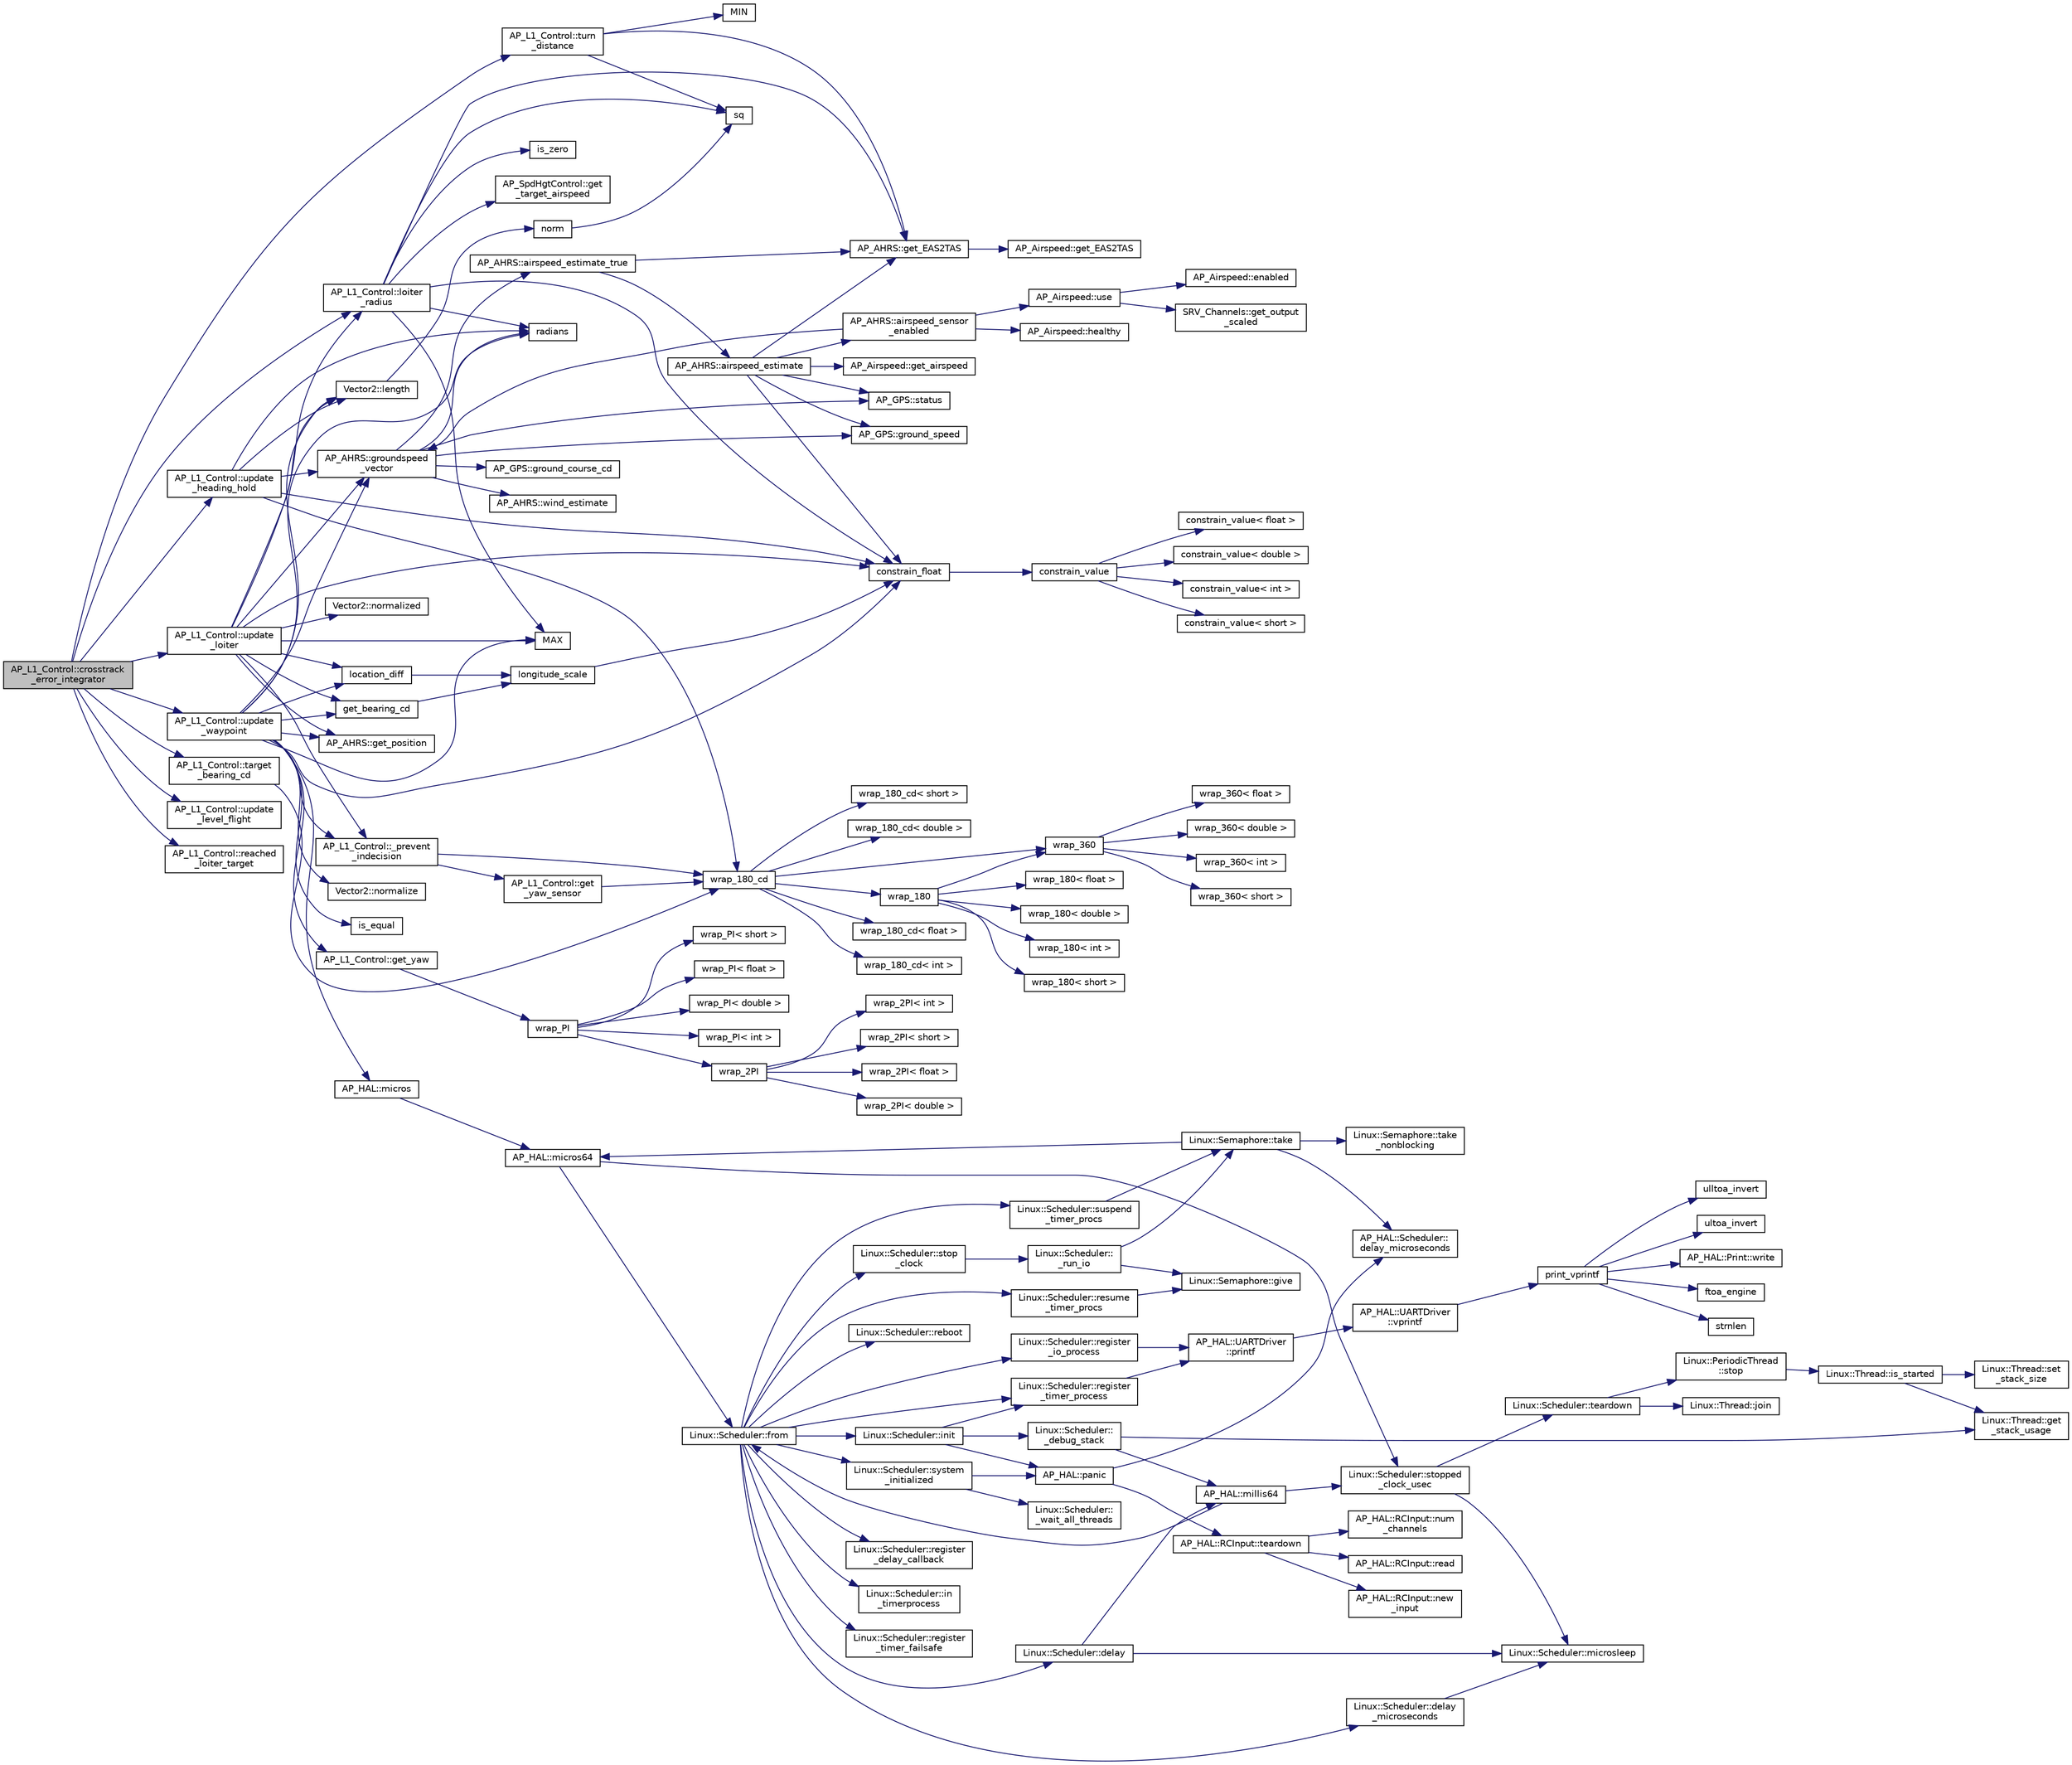 digraph "AP_L1_Control::crosstrack_error_integrator"
{
 // INTERACTIVE_SVG=YES
  edge [fontname="Helvetica",fontsize="10",labelfontname="Helvetica",labelfontsize="10"];
  node [fontname="Helvetica",fontsize="10",shape=record];
  rankdir="LR";
  Node1 [label="AP_L1_Control::crosstrack\l_error_integrator",height=0.2,width=0.4,color="black", fillcolor="grey75", style="filled", fontcolor="black"];
  Node1 -> Node2 [color="midnightblue",fontsize="10",style="solid",fontname="Helvetica"];
  Node2 [label="AP_L1_Control::target\l_bearing_cd",height=0.2,width=0.4,color="black", fillcolor="white", style="filled",URL="$classAP__L1__Control.html#aa2f2bd3cb4a12c876bd9ec115df61441"];
  Node2 -> Node3 [color="midnightblue",fontsize="10",style="solid",fontname="Helvetica"];
  Node3 [label="wrap_180_cd",height=0.2,width=0.4,color="black", fillcolor="white", style="filled",URL="$AP__Math_8cpp.html#a4e136782e86e2adaaf7f0f759067dfe1"];
  Node3 -> Node4 [color="midnightblue",fontsize="10",style="solid",fontname="Helvetica"];
  Node4 [label="wrap_180",height=0.2,width=0.4,color="black", fillcolor="white", style="filled",URL="$AP__Math_8cpp.html#a603d717bc95dd546b9e2c4da57b88a39"];
  Node4 -> Node5 [color="midnightblue",fontsize="10",style="solid",fontname="Helvetica"];
  Node5 [label="wrap_360",height=0.2,width=0.4,color="black", fillcolor="white", style="filled",URL="$AP__Math_8cpp.html#aac44349f9b159f31fc43fe924d52f7fc"];
  Node5 -> Node6 [color="midnightblue",fontsize="10",style="solid",fontname="Helvetica"];
  Node6 [label="wrap_360\< int \>",height=0.2,width=0.4,color="black", fillcolor="white", style="filled",URL="$AP__Math_8cpp.html#ad909fc5c89c69617f13018963a685bd5"];
  Node5 -> Node7 [color="midnightblue",fontsize="10",style="solid",fontname="Helvetica"];
  Node7 [label="wrap_360\< short \>",height=0.2,width=0.4,color="black", fillcolor="white", style="filled",URL="$AP__Math_8cpp.html#a3c6b3854a342ae989b7c2296b4c6c6ec"];
  Node5 -> Node8 [color="midnightblue",fontsize="10",style="solid",fontname="Helvetica"];
  Node8 [label="wrap_360\< float \>",height=0.2,width=0.4,color="black", fillcolor="white", style="filled",URL="$AP__Math_8cpp.html#ad75d42039e8eda0c32431b8882b46fc4"];
  Node5 -> Node9 [color="midnightblue",fontsize="10",style="solid",fontname="Helvetica"];
  Node9 [label="wrap_360\< double \>",height=0.2,width=0.4,color="black", fillcolor="white", style="filled",URL="$AP__Math_8cpp.html#aaf5c8a69731644be38edeaedbd1b1c8d"];
  Node4 -> Node10 [color="midnightblue",fontsize="10",style="solid",fontname="Helvetica"];
  Node10 [label="wrap_180\< int \>",height=0.2,width=0.4,color="black", fillcolor="white", style="filled",URL="$AP__Math_8cpp.html#a02a2cf5a700e31fcf6b444311939d6f8"];
  Node4 -> Node11 [color="midnightblue",fontsize="10",style="solid",fontname="Helvetica"];
  Node11 [label="wrap_180\< short \>",height=0.2,width=0.4,color="black", fillcolor="white", style="filled",URL="$AP__Math_8cpp.html#a3a086dd71d651cf1d4a28ec87decb8b0"];
  Node4 -> Node12 [color="midnightblue",fontsize="10",style="solid",fontname="Helvetica"];
  Node12 [label="wrap_180\< float \>",height=0.2,width=0.4,color="black", fillcolor="white", style="filled",URL="$AP__Math_8cpp.html#abfa396c065d0b24a9fd841beb6404a7b"];
  Node4 -> Node13 [color="midnightblue",fontsize="10",style="solid",fontname="Helvetica"];
  Node13 [label="wrap_180\< double \>",height=0.2,width=0.4,color="black", fillcolor="white", style="filled",URL="$AP__Math_8cpp.html#addf2d396e8779d86f1296f2fecf105e4"];
  Node3 -> Node14 [color="midnightblue",fontsize="10",style="solid",fontname="Helvetica"];
  Node14 [label="wrap_180_cd\< float \>",height=0.2,width=0.4,color="black", fillcolor="white", style="filled",URL="$AP__Math_8cpp.html#a367ccd21afe9102ba4b07edf5bdb5c0a"];
  Node3 -> Node15 [color="midnightblue",fontsize="10",style="solid",fontname="Helvetica"];
  Node15 [label="wrap_180_cd\< int \>",height=0.2,width=0.4,color="black", fillcolor="white", style="filled",URL="$AP__Math_8cpp.html#aee482bfa15bfcda25d325d9eaa3e0005"];
  Node3 -> Node16 [color="midnightblue",fontsize="10",style="solid",fontname="Helvetica"];
  Node16 [label="wrap_180_cd\< short \>",height=0.2,width=0.4,color="black", fillcolor="white", style="filled",URL="$AP__Math_8cpp.html#a2bcbe621ba8d5858dd35a9b31d0be6f5"];
  Node3 -> Node17 [color="midnightblue",fontsize="10",style="solid",fontname="Helvetica"];
  Node17 [label="wrap_180_cd\< double \>",height=0.2,width=0.4,color="black", fillcolor="white", style="filled",URL="$AP__Math_8cpp.html#a30a0b71c603ccc75a2c7fb51cad4847b"];
  Node3 -> Node5 [color="midnightblue",fontsize="10",style="solid",fontname="Helvetica"];
  Node1 -> Node18 [color="midnightblue",fontsize="10",style="solid",fontname="Helvetica"];
  Node18 [label="AP_L1_Control::turn\l_distance",height=0.2,width=0.4,color="black", fillcolor="white", style="filled",URL="$classAP__L1__Control.html#aa74ea877915650cd7630e09c3c0062c7"];
  Node18 -> Node19 [color="midnightblue",fontsize="10",style="solid",fontname="Helvetica"];
  Node19 [label="sq",height=0.2,width=0.4,color="black", fillcolor="white", style="filled",URL="$AP__Math_8h.html#a0375e3d67fd3911cacee5c3e1408c0f2"];
  Node18 -> Node20 [color="midnightblue",fontsize="10",style="solid",fontname="Helvetica"];
  Node20 [label="AP_AHRS::get_EAS2TAS",height=0.2,width=0.4,color="black", fillcolor="white", style="filled",URL="$classAP__AHRS.html#a2648b5fc68b22e83205161cf1274939c"];
  Node20 -> Node21 [color="midnightblue",fontsize="10",style="solid",fontname="Helvetica"];
  Node21 [label="AP_Airspeed::get_EAS2TAS",height=0.2,width=0.4,color="black", fillcolor="white", style="filled",URL="$classAP__Airspeed.html#a9bb14f83815ed35b067dd2f4a7c1851f"];
  Node18 -> Node22 [color="midnightblue",fontsize="10",style="solid",fontname="Helvetica"];
  Node22 [label="MIN",height=0.2,width=0.4,color="black", fillcolor="white", style="filled",URL="$AP__Math_8h.html#a6b187a3fa1e9f663e89175e7e8e213d6"];
  Node1 -> Node23 [color="midnightblue",fontsize="10",style="solid",fontname="Helvetica"];
  Node23 [label="AP_L1_Control::loiter\l_radius",height=0.2,width=0.4,color="black", fillcolor="white", style="filled",URL="$classAP__L1__Control.html#adc408a82f7600ec1072b45439d052e3d"];
  Node23 -> Node24 [color="midnightblue",fontsize="10",style="solid",fontname="Helvetica"];
  Node24 [label="constrain_float",height=0.2,width=0.4,color="black", fillcolor="white", style="filled",URL="$AP__Math_8h.html#ad525609d9dba6ffa556a0fbf08a3f9b4"];
  Node24 -> Node25 [color="midnightblue",fontsize="10",style="solid",fontname="Helvetica"];
  Node25 [label="constrain_value",height=0.2,width=0.4,color="black", fillcolor="white", style="filled",URL="$AP__Math_8h.html#a20e8f8671c282c69c1954652b6d61585"];
  Node25 -> Node26 [color="midnightblue",fontsize="10",style="solid",fontname="Helvetica"];
  Node26 [label="constrain_value\< int \>",height=0.2,width=0.4,color="black", fillcolor="white", style="filled",URL="$AP__Math_8cpp.html#a37e8e901754cb9c8e53a8e3030c82c50"];
  Node25 -> Node27 [color="midnightblue",fontsize="10",style="solid",fontname="Helvetica"];
  Node27 [label="constrain_value\< short \>",height=0.2,width=0.4,color="black", fillcolor="white", style="filled",URL="$AP__Math_8cpp.html#afdbe107ec1987d318a6347816fbf2b89"];
  Node25 -> Node28 [color="midnightblue",fontsize="10",style="solid",fontname="Helvetica"];
  Node28 [label="constrain_value\< float \>",height=0.2,width=0.4,color="black", fillcolor="white", style="filled",URL="$AP__Math_8cpp.html#ae6c621670c214da687de21d4e3a92587"];
  Node25 -> Node29 [color="midnightblue",fontsize="10",style="solid",fontname="Helvetica"];
  Node29 [label="constrain_value\< double \>",height=0.2,width=0.4,color="black", fillcolor="white", style="filled",URL="$AP__Math_8cpp.html#afe3990b00e9abc43fa97dfaf8e32f5c4"];
  Node23 -> Node30 [color="midnightblue",fontsize="10",style="solid",fontname="Helvetica"];
  Node30 [label="radians",height=0.2,width=0.4,color="black", fillcolor="white", style="filled",URL="$AP__Math_8h.html#a75b14352ec1c95a8276af9a0813cfdc3"];
  Node23 -> Node31 [color="midnightblue",fontsize="10",style="solid",fontname="Helvetica"];
  Node31 [label="AP_SpdHgtControl::get\l_target_airspeed",height=0.2,width=0.4,color="black", fillcolor="white", style="filled",URL="$classAP__SpdHgtControl.html#aef400289c2cdf6c24d39f3c93b82df37"];
  Node23 -> Node19 [color="midnightblue",fontsize="10",style="solid",fontname="Helvetica"];
  Node23 -> Node20 [color="midnightblue",fontsize="10",style="solid",fontname="Helvetica"];
  Node23 -> Node32 [color="midnightblue",fontsize="10",style="solid",fontname="Helvetica"];
  Node32 [label="is_zero",height=0.2,width=0.4,color="black", fillcolor="white", style="filled",URL="$AP__Math_8h.html#a2a12cce483e9b870da70d30406d82c60"];
  Node23 -> Node33 [color="midnightblue",fontsize="10",style="solid",fontname="Helvetica"];
  Node33 [label="MAX",height=0.2,width=0.4,color="black", fillcolor="white", style="filled",URL="$AP__Math_8h.html#a5c0b5c82749ac54970b2699d3c10ee9b"];
  Node1 -> Node34 [color="midnightblue",fontsize="10",style="solid",fontname="Helvetica"];
  Node34 [label="AP_L1_Control::update\l_waypoint",height=0.2,width=0.4,color="black", fillcolor="white", style="filled",URL="$classAP__L1__Control.html#a9052f01ea019fb51432d3104cce0b6e8"];
  Node34 -> Node35 [color="midnightblue",fontsize="10",style="solid",fontname="Helvetica"];
  Node35 [label="AP_HAL::micros",height=0.2,width=0.4,color="black", fillcolor="white", style="filled",URL="$namespaceAP__HAL.html#a8293355e35887733b1fd151aef08a787"];
  Node35 -> Node36 [color="midnightblue",fontsize="10",style="solid",fontname="Helvetica"];
  Node36 [label="AP_HAL::micros64",height=0.2,width=0.4,color="black", fillcolor="white", style="filled",URL="$namespaceAP__HAL.html#a7aa0ce7625c9680e30ff4a99940907a5"];
  Node36 -> Node37 [color="midnightblue",fontsize="10",style="solid",fontname="Helvetica"];
  Node37 [label="Linux::Scheduler::from",height=0.2,width=0.4,color="black", fillcolor="white", style="filled",URL="$classLinux_1_1Scheduler.html#a53ecaae0fdc72f85bd57c4b0cff93653"];
  Node37 -> Node38 [color="midnightblue",fontsize="10",style="solid",fontname="Helvetica"];
  Node38 [label="Linux::Scheduler::init",height=0.2,width=0.4,color="black", fillcolor="white", style="filled",URL="$classLinux_1_1Scheduler.html#a3d77c332e051c28c83fb07757e7100bd"];
  Node38 -> Node39 [color="midnightblue",fontsize="10",style="solid",fontname="Helvetica"];
  Node39 [label="AP_HAL::panic",height=0.2,width=0.4,color="black", fillcolor="white", style="filled",URL="$namespaceAP__HAL.html#a71832f03d849a0c088f04fc98d3c8143"];
  Node39 -> Node40 [color="midnightblue",fontsize="10",style="solid",fontname="Helvetica"];
  Node40 [label="AP_HAL::RCInput::teardown",height=0.2,width=0.4,color="black", fillcolor="white", style="filled",URL="$classAP__HAL_1_1RCInput.html#a2bea13d38f2b9ae8bf5193a3a69f0a31"];
  Node40 -> Node41 [color="midnightblue",fontsize="10",style="solid",fontname="Helvetica"];
  Node41 [label="AP_HAL::RCInput::new\l_input",height=0.2,width=0.4,color="black", fillcolor="white", style="filled",URL="$classAP__HAL_1_1RCInput.html#aee1fade33080edef83dd7db0fad0f7da"];
  Node40 -> Node42 [color="midnightblue",fontsize="10",style="solid",fontname="Helvetica"];
  Node42 [label="AP_HAL::RCInput::num\l_channels",height=0.2,width=0.4,color="black", fillcolor="white", style="filled",URL="$classAP__HAL_1_1RCInput.html#ae55f959c6115c1f41783af3a2b6c4fcd"];
  Node40 -> Node43 [color="midnightblue",fontsize="10",style="solid",fontname="Helvetica"];
  Node43 [label="AP_HAL::RCInput::read",height=0.2,width=0.4,color="black", fillcolor="white", style="filled",URL="$classAP__HAL_1_1RCInput.html#a078fd7e6d2e6a899009ec674a8e03498"];
  Node39 -> Node44 [color="midnightblue",fontsize="10",style="solid",fontname="Helvetica"];
  Node44 [label="AP_HAL::Scheduler::\ldelay_microseconds",height=0.2,width=0.4,color="black", fillcolor="white", style="filled",URL="$classAP__HAL_1_1Scheduler.html#a78c4f1b1f192ac1c99544b6cc8f099b0"];
  Node38 -> Node45 [color="midnightblue",fontsize="10",style="solid",fontname="Helvetica"];
  Node45 [label="Linux::Scheduler::register\l_timer_process",height=0.2,width=0.4,color="black", fillcolor="white", style="filled",URL="$classLinux_1_1Scheduler.html#a02a34a123dfebaf360f7010745e1e646"];
  Node45 -> Node46 [color="midnightblue",fontsize="10",style="solid",fontname="Helvetica"];
  Node46 [label="AP_HAL::UARTDriver\l::printf",height=0.2,width=0.4,color="black", fillcolor="white", style="filled",URL="$classAP__HAL_1_1UARTDriver.html#a6ceedc792594e59fc7d80b39a435f027"];
  Node46 -> Node47 [color="midnightblue",fontsize="10",style="solid",fontname="Helvetica"];
  Node47 [label="AP_HAL::UARTDriver\l::vprintf",height=0.2,width=0.4,color="black", fillcolor="white", style="filled",URL="$classAP__HAL_1_1UARTDriver.html#aa8abfb6d6641299472c29ac1edde559f"];
  Node47 -> Node48 [color="midnightblue",fontsize="10",style="solid",fontname="Helvetica"];
  Node48 [label="print_vprintf",height=0.2,width=0.4,color="black", fillcolor="white", style="filled",URL="$print__vprintf_8cpp.html#a1534eaeab54696df96975b56d9f49212"];
  Node48 -> Node49 [color="midnightblue",fontsize="10",style="solid",fontname="Helvetica"];
  Node49 [label="AP_HAL::Print::write",height=0.2,width=0.4,color="black", fillcolor="white", style="filled",URL="$classAP__HAL_1_1Print.html#acc65391952a43334f8f5c9bef341f501"];
  Node48 -> Node50 [color="midnightblue",fontsize="10",style="solid",fontname="Helvetica"];
  Node50 [label="ftoa_engine",height=0.2,width=0.4,color="black", fillcolor="white", style="filled",URL="$ftoa__engine_8cpp.html#a1c28234da8f20b43c85890d4bb452947"];
  Node48 -> Node51 [color="midnightblue",fontsize="10",style="solid",fontname="Helvetica"];
  Node51 [label="strnlen",height=0.2,width=0.4,color="black", fillcolor="white", style="filled",URL="$replace_8cpp.html#a880bcc7b85a09e6254691bebd5344b51"];
  Node48 -> Node52 [color="midnightblue",fontsize="10",style="solid",fontname="Helvetica"];
  Node52 [label="ulltoa_invert",height=0.2,width=0.4,color="black", fillcolor="white", style="filled",URL="$utoa__invert_8cpp.html#a34926f552460b47c414ec4d83b32815c"];
  Node48 -> Node53 [color="midnightblue",fontsize="10",style="solid",fontname="Helvetica"];
  Node53 [label="ultoa_invert",height=0.2,width=0.4,color="black", fillcolor="white", style="filled",URL="$utoa__invert_8cpp.html#a5d99bba8e697c1e11da489d88fca8559"];
  Node38 -> Node54 [color="midnightblue",fontsize="10",style="solid",fontname="Helvetica"];
  Node54 [label="Linux::Scheduler::\l_debug_stack",height=0.2,width=0.4,color="black", fillcolor="white", style="filled",URL="$classLinux_1_1Scheduler.html#a163eb7b285c95b1b1d036fc61d723910"];
  Node54 -> Node55 [color="midnightblue",fontsize="10",style="solid",fontname="Helvetica"];
  Node55 [label="AP_HAL::millis64",height=0.2,width=0.4,color="black", fillcolor="white", style="filled",URL="$namespaceAP__HAL.html#a59336c5fceaf28a76d1df1581a87a25d"];
  Node55 -> Node37 [color="midnightblue",fontsize="10",style="solid",fontname="Helvetica"];
  Node55 -> Node56 [color="midnightblue",fontsize="10",style="solid",fontname="Helvetica"];
  Node56 [label="Linux::Scheduler::stopped\l_clock_usec",height=0.2,width=0.4,color="black", fillcolor="white", style="filled",URL="$classLinux_1_1Scheduler.html#a682b4c34f330f66db5ab4aa5d96e13f9"];
  Node56 -> Node57 [color="midnightblue",fontsize="10",style="solid",fontname="Helvetica"];
  Node57 [label="Linux::Scheduler::microsleep",height=0.2,width=0.4,color="black", fillcolor="white", style="filled",URL="$classLinux_1_1Scheduler.html#a647872aff158b510c56862f51f951538"];
  Node56 -> Node58 [color="midnightblue",fontsize="10",style="solid",fontname="Helvetica"];
  Node58 [label="Linux::Scheduler::teardown",height=0.2,width=0.4,color="black", fillcolor="white", style="filled",URL="$classLinux_1_1Scheduler.html#ab373a83d818679432520ea881044b2a7"];
  Node58 -> Node59 [color="midnightblue",fontsize="10",style="solid",fontname="Helvetica"];
  Node59 [label="Linux::PeriodicThread\l::stop",height=0.2,width=0.4,color="black", fillcolor="white", style="filled",URL="$classLinux_1_1PeriodicThread.html#a136aaf6e713f63b246fc4a2905e6e9a1"];
  Node59 -> Node60 [color="midnightblue",fontsize="10",style="solid",fontname="Helvetica"];
  Node60 [label="Linux::Thread::is_started",height=0.2,width=0.4,color="black", fillcolor="white", style="filled",URL="$classLinux_1_1Thread.html#a240d7b48a9a8eb43638f67295a1819e5"];
  Node60 -> Node61 [color="midnightblue",fontsize="10",style="solid",fontname="Helvetica"];
  Node61 [label="Linux::Thread::get\l_stack_usage",height=0.2,width=0.4,color="black", fillcolor="white", style="filled",URL="$classLinux_1_1Thread.html#a6884970a0811ae21953c57fb98aa6e96"];
  Node60 -> Node62 [color="midnightblue",fontsize="10",style="solid",fontname="Helvetica"];
  Node62 [label="Linux::Thread::set\l_stack_size",height=0.2,width=0.4,color="black", fillcolor="white", style="filled",URL="$classLinux_1_1Thread.html#a8d3282b714faaf68eae534e9276419f0"];
  Node58 -> Node63 [color="midnightblue",fontsize="10",style="solid",fontname="Helvetica"];
  Node63 [label="Linux::Thread::join",height=0.2,width=0.4,color="black", fillcolor="white", style="filled",URL="$classLinux_1_1Thread.html#a32b7d184279634922e2f3b23b584fbcd"];
  Node54 -> Node61 [color="midnightblue",fontsize="10",style="solid",fontname="Helvetica"];
  Node37 -> Node64 [color="midnightblue",fontsize="10",style="solid",fontname="Helvetica"];
  Node64 [label="Linux::Scheduler::delay",height=0.2,width=0.4,color="black", fillcolor="white", style="filled",URL="$classLinux_1_1Scheduler.html#a14f3239ecbb9889823b20dc9de655c2f"];
  Node64 -> Node55 [color="midnightblue",fontsize="10",style="solid",fontname="Helvetica"];
  Node64 -> Node57 [color="midnightblue",fontsize="10",style="solid",fontname="Helvetica"];
  Node37 -> Node65 [color="midnightblue",fontsize="10",style="solid",fontname="Helvetica"];
  Node65 [label="Linux::Scheduler::delay\l_microseconds",height=0.2,width=0.4,color="black", fillcolor="white", style="filled",URL="$classLinux_1_1Scheduler.html#a4cffd5bcba0175bf49c7aa75ff3bf09a"];
  Node65 -> Node57 [color="midnightblue",fontsize="10",style="solid",fontname="Helvetica"];
  Node37 -> Node66 [color="midnightblue",fontsize="10",style="solid",fontname="Helvetica"];
  Node66 [label="Linux::Scheduler::register\l_delay_callback",height=0.2,width=0.4,color="black", fillcolor="white", style="filled",URL="$classLinux_1_1Scheduler.html#a5cb50b637d5fd3e5f9220bc23db0fb3f"];
  Node37 -> Node45 [color="midnightblue",fontsize="10",style="solid",fontname="Helvetica"];
  Node37 -> Node67 [color="midnightblue",fontsize="10",style="solid",fontname="Helvetica"];
  Node67 [label="Linux::Scheduler::register\l_io_process",height=0.2,width=0.4,color="black", fillcolor="white", style="filled",URL="$classLinux_1_1Scheduler.html#aa2be97cb8686d72cc322fb38f69a940c"];
  Node67 -> Node46 [color="midnightblue",fontsize="10",style="solid",fontname="Helvetica"];
  Node37 -> Node68 [color="midnightblue",fontsize="10",style="solid",fontname="Helvetica"];
  Node68 [label="Linux::Scheduler::suspend\l_timer_procs",height=0.2,width=0.4,color="black", fillcolor="white", style="filled",URL="$classLinux_1_1Scheduler.html#abba967d02c28cb0b16a7cebbff9bc6d6"];
  Node68 -> Node69 [color="midnightblue",fontsize="10",style="solid",fontname="Helvetica"];
  Node69 [label="Linux::Semaphore::take",height=0.2,width=0.4,color="black", fillcolor="white", style="filled",URL="$classLinux_1_1Semaphore.html#afc4c8706abb7e68aa4001ea372dc614e"];
  Node69 -> Node70 [color="midnightblue",fontsize="10",style="solid",fontname="Helvetica"];
  Node70 [label="Linux::Semaphore::take\l_nonblocking",height=0.2,width=0.4,color="black", fillcolor="white", style="filled",URL="$classLinux_1_1Semaphore.html#a561b4f40f3a76335f1a686c2aed526f9"];
  Node69 -> Node36 [color="midnightblue",fontsize="10",style="solid",fontname="Helvetica"];
  Node69 -> Node44 [color="midnightblue",fontsize="10",style="solid",fontname="Helvetica"];
  Node37 -> Node71 [color="midnightblue",fontsize="10",style="solid",fontname="Helvetica"];
  Node71 [label="Linux::Scheduler::resume\l_timer_procs",height=0.2,width=0.4,color="black", fillcolor="white", style="filled",URL="$classLinux_1_1Scheduler.html#aee4e701b92cb4721c4de1bfcdcded70c"];
  Node71 -> Node72 [color="midnightblue",fontsize="10",style="solid",fontname="Helvetica"];
  Node72 [label="Linux::Semaphore::give",height=0.2,width=0.4,color="black", fillcolor="white", style="filled",URL="$classLinux_1_1Semaphore.html#a216f91636f64b57b59d43ef64af91624"];
  Node37 -> Node73 [color="midnightblue",fontsize="10",style="solid",fontname="Helvetica"];
  Node73 [label="Linux::Scheduler::in\l_timerprocess",height=0.2,width=0.4,color="black", fillcolor="white", style="filled",URL="$classLinux_1_1Scheduler.html#af23753e7c6bfa97553db215a64235455"];
  Node37 -> Node74 [color="midnightblue",fontsize="10",style="solid",fontname="Helvetica"];
  Node74 [label="Linux::Scheduler::register\l_timer_failsafe",height=0.2,width=0.4,color="black", fillcolor="white", style="filled",URL="$classLinux_1_1Scheduler.html#ac193459e3575c7a0588fdc72250c2044"];
  Node37 -> Node75 [color="midnightblue",fontsize="10",style="solid",fontname="Helvetica"];
  Node75 [label="Linux::Scheduler::system\l_initialized",height=0.2,width=0.4,color="black", fillcolor="white", style="filled",URL="$classLinux_1_1Scheduler.html#ad6070a7ee637adf5101b1e6b6efbf8f6"];
  Node75 -> Node39 [color="midnightblue",fontsize="10",style="solid",fontname="Helvetica"];
  Node75 -> Node76 [color="midnightblue",fontsize="10",style="solid",fontname="Helvetica"];
  Node76 [label="Linux::Scheduler::\l_wait_all_threads",height=0.2,width=0.4,color="black", fillcolor="white", style="filled",URL="$classLinux_1_1Scheduler.html#ac52c8da3f1f4fd79c50bd64379daf399"];
  Node37 -> Node77 [color="midnightblue",fontsize="10",style="solid",fontname="Helvetica"];
  Node77 [label="Linux::Scheduler::reboot",height=0.2,width=0.4,color="black", fillcolor="white", style="filled",URL="$classLinux_1_1Scheduler.html#ae72cfa66c849ffd882ef518c35c71e69"];
  Node37 -> Node78 [color="midnightblue",fontsize="10",style="solid",fontname="Helvetica"];
  Node78 [label="Linux::Scheduler::stop\l_clock",height=0.2,width=0.4,color="black", fillcolor="white", style="filled",URL="$classLinux_1_1Scheduler.html#a392aebafcdfe9a812e4db4b7a9dcce9c"];
  Node78 -> Node79 [color="midnightblue",fontsize="10",style="solid",fontname="Helvetica"];
  Node79 [label="Linux::Scheduler::\l_run_io",height=0.2,width=0.4,color="black", fillcolor="white", style="filled",URL="$classLinux_1_1Scheduler.html#a70b024d7d0886bf47b46cc3ee310d638"];
  Node79 -> Node69 [color="midnightblue",fontsize="10",style="solid",fontname="Helvetica"];
  Node79 -> Node72 [color="midnightblue",fontsize="10",style="solid",fontname="Helvetica"];
  Node36 -> Node56 [color="midnightblue",fontsize="10",style="solid",fontname="Helvetica"];
  Node34 -> Node80 [color="midnightblue",fontsize="10",style="solid",fontname="Helvetica"];
  Node80 [label="AP_AHRS::get_position",height=0.2,width=0.4,color="black", fillcolor="white", style="filled",URL="$classAP__AHRS.html#a861802533d7f8a91efc39425ac9c724f"];
  Node34 -> Node81 [color="midnightblue",fontsize="10",style="solid",fontname="Helvetica"];
  Node81 [label="AP_AHRS::groundspeed\l_vector",height=0.2,width=0.4,color="black", fillcolor="white", style="filled",URL="$classAP__AHRS.html#aa2fd48ce0265df723cc8d05bb2150749"];
  Node81 -> Node82 [color="midnightblue",fontsize="10",style="solid",fontname="Helvetica"];
  Node82 [label="AP_AHRS::airspeed_estimate_true",height=0.2,width=0.4,color="black", fillcolor="white", style="filled",URL="$classAP__AHRS.html#a1c783993c43f6d833d67cebea7e82a2c"];
  Node82 -> Node83 [color="midnightblue",fontsize="10",style="solid",fontname="Helvetica"];
  Node83 [label="AP_AHRS::airspeed_estimate",height=0.2,width=0.4,color="black", fillcolor="white", style="filled",URL="$classAP__AHRS.html#a39289d0dde31413ad172fcf2847fce4a"];
  Node83 -> Node84 [color="midnightblue",fontsize="10",style="solid",fontname="Helvetica"];
  Node84 [label="AP_AHRS::airspeed_sensor\l_enabled",height=0.2,width=0.4,color="black", fillcolor="white", style="filled",URL="$classAP__AHRS.html#a8691156c332da099e3f5952e72ae2a58"];
  Node84 -> Node85 [color="midnightblue",fontsize="10",style="solid",fontname="Helvetica"];
  Node85 [label="AP_Airspeed::use",height=0.2,width=0.4,color="black", fillcolor="white", style="filled",URL="$classAP__Airspeed.html#a6162295b433e3a863c0d4b9086b19014"];
  Node85 -> Node86 [color="midnightblue",fontsize="10",style="solid",fontname="Helvetica"];
  Node86 [label="AP_Airspeed::enabled",height=0.2,width=0.4,color="black", fillcolor="white", style="filled",URL="$classAP__Airspeed.html#a4721e9a79d9611e1f693d4850c07edc0"];
  Node85 -> Node87 [color="midnightblue",fontsize="10",style="solid",fontname="Helvetica"];
  Node87 [label="SRV_Channels::get_output\l_scaled",height=0.2,width=0.4,color="black", fillcolor="white", style="filled",URL="$classSRV__Channels.html#ad1738031466dbebfd16f7a2c564aeb25"];
  Node84 -> Node88 [color="midnightblue",fontsize="10",style="solid",fontname="Helvetica"];
  Node88 [label="AP_Airspeed::healthy",height=0.2,width=0.4,color="black", fillcolor="white", style="filled",URL="$classAP__Airspeed.html#acddaade777fa87d5b8c904c79be01204"];
  Node84 -> Node81 [color="midnightblue",fontsize="10",style="solid",fontname="Helvetica"];
  Node83 -> Node89 [color="midnightblue",fontsize="10",style="solid",fontname="Helvetica"];
  Node89 [label="AP_Airspeed::get_airspeed",height=0.2,width=0.4,color="black", fillcolor="white", style="filled",URL="$classAP__Airspeed.html#a1027b15b91e0af1dbfe8b999a88c8a25"];
  Node83 -> Node90 [color="midnightblue",fontsize="10",style="solid",fontname="Helvetica"];
  Node90 [label="AP_GPS::status",height=0.2,width=0.4,color="black", fillcolor="white", style="filled",URL="$classAP__GPS.html#a9093c8cf1d5a78ccd8677229bb314d37",tooltip="Query GPS status. "];
  Node83 -> Node91 [color="midnightblue",fontsize="10",style="solid",fontname="Helvetica"];
  Node91 [label="AP_GPS::ground_speed",height=0.2,width=0.4,color="black", fillcolor="white", style="filled",URL="$classAP__GPS.html#a426041563da447ec6e9cde1926a88fdb"];
  Node83 -> Node20 [color="midnightblue",fontsize="10",style="solid",fontname="Helvetica"];
  Node83 -> Node24 [color="midnightblue",fontsize="10",style="solid",fontname="Helvetica"];
  Node82 -> Node20 [color="midnightblue",fontsize="10",style="solid",fontname="Helvetica"];
  Node81 -> Node90 [color="midnightblue",fontsize="10",style="solid",fontname="Helvetica"];
  Node81 -> Node92 [color="midnightblue",fontsize="10",style="solid",fontname="Helvetica"];
  Node92 [label="AP_AHRS::wind_estimate",height=0.2,width=0.4,color="black", fillcolor="white", style="filled",URL="$classAP__AHRS.html#a4cdb54b496f9381a4c629cf0b10c8f8a"];
  Node81 -> Node30 [color="midnightblue",fontsize="10",style="solid",fontname="Helvetica"];
  Node81 -> Node93 [color="midnightblue",fontsize="10",style="solid",fontname="Helvetica"];
  Node93 [label="AP_GPS::ground_course_cd",height=0.2,width=0.4,color="black", fillcolor="white", style="filled",URL="$classAP__GPS.html#a94caaa8676fecb6c0c4a8a58eea3b106"];
  Node81 -> Node91 [color="midnightblue",fontsize="10",style="solid",fontname="Helvetica"];
  Node34 -> Node94 [color="midnightblue",fontsize="10",style="solid",fontname="Helvetica"];
  Node94 [label="get_bearing_cd",height=0.2,width=0.4,color="black", fillcolor="white", style="filled",URL="$location_8cpp.html#a224e7b94333df3a15a18499026474ac9"];
  Node94 -> Node95 [color="midnightblue",fontsize="10",style="solid",fontname="Helvetica"];
  Node95 [label="longitude_scale",height=0.2,width=0.4,color="black", fillcolor="white", style="filled",URL="$location_8cpp.html#ad2368c582f3e0c135e2a74772f4db61a"];
  Node95 -> Node24 [color="midnightblue",fontsize="10",style="solid",fontname="Helvetica"];
  Node34 -> Node96 [color="midnightblue",fontsize="10",style="solid",fontname="Helvetica"];
  Node96 [label="Vector2::length",height=0.2,width=0.4,color="black", fillcolor="white", style="filled",URL="$structVector2.html#ad8ebafde96f43521d3647e2552387529"];
  Node96 -> Node97 [color="midnightblue",fontsize="10",style="solid",fontname="Helvetica"];
  Node97 [label="norm",height=0.2,width=0.4,color="black", fillcolor="white", style="filled",URL="$AP__Math_8h.html#adc76d4a5e5c9ae8cb7ab17b55c40d636"];
  Node97 -> Node19 [color="midnightblue",fontsize="10",style="solid",fontname="Helvetica"];
  Node34 -> Node98 [color="midnightblue",fontsize="10",style="solid",fontname="Helvetica"];
  Node98 [label="AP_L1_Control::get_yaw",height=0.2,width=0.4,color="black", fillcolor="white", style="filled",URL="$classAP__L1__Control.html#ab80fcf9f4408e4c3a70af6fa89da20d3"];
  Node98 -> Node99 [color="midnightblue",fontsize="10",style="solid",fontname="Helvetica"];
  Node99 [label="wrap_PI",height=0.2,width=0.4,color="black", fillcolor="white", style="filled",URL="$AP__Math_8cpp.html#a21d0562d7b23dd9f04bc30a3611cc577"];
  Node99 -> Node100 [color="midnightblue",fontsize="10",style="solid",fontname="Helvetica"];
  Node100 [label="wrap_2PI",height=0.2,width=0.4,color="black", fillcolor="white", style="filled",URL="$AP__Math_8cpp.html#aa66b7eae8d7e99247c6a2b3d2b5c7b8d"];
  Node100 -> Node101 [color="midnightblue",fontsize="10",style="solid",fontname="Helvetica"];
  Node101 [label="wrap_2PI\< int \>",height=0.2,width=0.4,color="black", fillcolor="white", style="filled",URL="$AP__Math_8cpp.html#a50a4ded454375642e1944882b01a1ae5"];
  Node100 -> Node102 [color="midnightblue",fontsize="10",style="solid",fontname="Helvetica"];
  Node102 [label="wrap_2PI\< short \>",height=0.2,width=0.4,color="black", fillcolor="white", style="filled",URL="$AP__Math_8cpp.html#aaf8ce7d4f9e3837bdbd5aac6545b4000"];
  Node100 -> Node103 [color="midnightblue",fontsize="10",style="solid",fontname="Helvetica"];
  Node103 [label="wrap_2PI\< float \>",height=0.2,width=0.4,color="black", fillcolor="white", style="filled",URL="$AP__Math_8cpp.html#a7182302503c136742396e3057b680dc7"];
  Node100 -> Node104 [color="midnightblue",fontsize="10",style="solid",fontname="Helvetica"];
  Node104 [label="wrap_2PI\< double \>",height=0.2,width=0.4,color="black", fillcolor="white", style="filled",URL="$AP__Math_8cpp.html#a0b4be48e39c65e97084146b9f1d22c00"];
  Node99 -> Node105 [color="midnightblue",fontsize="10",style="solid",fontname="Helvetica"];
  Node105 [label="wrap_PI\< int \>",height=0.2,width=0.4,color="black", fillcolor="white", style="filled",URL="$AP__Math_8cpp.html#a044023fcfa899d449f5a219ca7596ca4"];
  Node99 -> Node106 [color="midnightblue",fontsize="10",style="solid",fontname="Helvetica"];
  Node106 [label="wrap_PI\< short \>",height=0.2,width=0.4,color="black", fillcolor="white", style="filled",URL="$AP__Math_8cpp.html#ad0041912c2965b653fa9cf6854e47bc8"];
  Node99 -> Node107 [color="midnightblue",fontsize="10",style="solid",fontname="Helvetica"];
  Node107 [label="wrap_PI\< float \>",height=0.2,width=0.4,color="black", fillcolor="white", style="filled",URL="$AP__Math_8cpp.html#a789e7d40c173a1fab6560d1b61609952"];
  Node99 -> Node108 [color="midnightblue",fontsize="10",style="solid",fontname="Helvetica"];
  Node108 [label="wrap_PI\< double \>",height=0.2,width=0.4,color="black", fillcolor="white", style="filled",URL="$AP__Math_8cpp.html#a66b3a8191d62a34f4d673d5c62d8d1cf"];
  Node34 -> Node109 [color="midnightblue",fontsize="10",style="solid",fontname="Helvetica"];
  Node109 [label="location_diff",height=0.2,width=0.4,color="black", fillcolor="white", style="filled",URL="$location_8cpp.html#a527b26472ed6f2e0c141e109a0722a0a"];
  Node109 -> Node95 [color="midnightblue",fontsize="10",style="solid",fontname="Helvetica"];
  Node34 -> Node110 [color="midnightblue",fontsize="10",style="solid",fontname="Helvetica"];
  Node110 [label="Vector2::normalize",height=0.2,width=0.4,color="black", fillcolor="white", style="filled",URL="$structVector2.html#ace2a626eaa79412e2946216e9c3e63c6"];
  Node34 -> Node33 [color="midnightblue",fontsize="10",style="solid",fontname="Helvetica"];
  Node34 -> Node24 [color="midnightblue",fontsize="10",style="solid",fontname="Helvetica"];
  Node34 -> Node111 [color="midnightblue",fontsize="10",style="solid",fontname="Helvetica"];
  Node111 [label="is_equal",height=0.2,width=0.4,color="black", fillcolor="white", style="filled",URL="$AP__Math_8cpp.html#accbd9f8bbc0adacd51efa66fad490c24"];
  Node34 -> Node30 [color="midnightblue",fontsize="10",style="solid",fontname="Helvetica"];
  Node34 -> Node112 [color="midnightblue",fontsize="10",style="solid",fontname="Helvetica"];
  Node112 [label="AP_L1_Control::_prevent\l_indecision",height=0.2,width=0.4,color="black", fillcolor="white", style="filled",URL="$classAP__L1__Control.html#aaa154ba9c5957f90785c34ee554eca1c"];
  Node112 -> Node3 [color="midnightblue",fontsize="10",style="solid",fontname="Helvetica"];
  Node112 -> Node113 [color="midnightblue",fontsize="10",style="solid",fontname="Helvetica"];
  Node113 [label="AP_L1_Control::get\l_yaw_sensor",height=0.2,width=0.4,color="black", fillcolor="white", style="filled",URL="$classAP__L1__Control.html#ac558013977299a03d6c8cdd61559561d"];
  Node113 -> Node3 [color="midnightblue",fontsize="10",style="solid",fontname="Helvetica"];
  Node1 -> Node114 [color="midnightblue",fontsize="10",style="solid",fontname="Helvetica"];
  Node114 [label="AP_L1_Control::update\l_loiter",height=0.2,width=0.4,color="black", fillcolor="white", style="filled",URL="$classAP__L1__Control.html#acc0860ec530ec9c9bec50a5701bb709e"];
  Node114 -> Node23 [color="midnightblue",fontsize="10",style="solid",fontname="Helvetica"];
  Node114 -> Node80 [color="midnightblue",fontsize="10",style="solid",fontname="Helvetica"];
  Node114 -> Node81 [color="midnightblue",fontsize="10",style="solid",fontname="Helvetica"];
  Node114 -> Node33 [color="midnightblue",fontsize="10",style="solid",fontname="Helvetica"];
  Node114 -> Node96 [color="midnightblue",fontsize="10",style="solid",fontname="Helvetica"];
  Node114 -> Node94 [color="midnightblue",fontsize="10",style="solid",fontname="Helvetica"];
  Node114 -> Node109 [color="midnightblue",fontsize="10",style="solid",fontname="Helvetica"];
  Node114 -> Node115 [color="midnightblue",fontsize="10",style="solid",fontname="Helvetica"];
  Node115 [label="Vector2::normalized",height=0.2,width=0.4,color="black", fillcolor="white", style="filled",URL="$structVector2.html#a94313613241845651f3aba43ed9d5434"];
  Node114 -> Node112 [color="midnightblue",fontsize="10",style="solid",fontname="Helvetica"];
  Node114 -> Node24 [color="midnightblue",fontsize="10",style="solid",fontname="Helvetica"];
  Node1 -> Node116 [color="midnightblue",fontsize="10",style="solid",fontname="Helvetica"];
  Node116 [label="AP_L1_Control::update\l_heading_hold",height=0.2,width=0.4,color="black", fillcolor="white", style="filled",URL="$classAP__L1__Control.html#aac848632dc59271619005127e22e374d"];
  Node116 -> Node3 [color="midnightblue",fontsize="10",style="solid",fontname="Helvetica"];
  Node116 -> Node30 [color="midnightblue",fontsize="10",style="solid",fontname="Helvetica"];
  Node116 -> Node81 [color="midnightblue",fontsize="10",style="solid",fontname="Helvetica"];
  Node116 -> Node96 [color="midnightblue",fontsize="10",style="solid",fontname="Helvetica"];
  Node116 -> Node24 [color="midnightblue",fontsize="10",style="solid",fontname="Helvetica"];
  Node1 -> Node117 [color="midnightblue",fontsize="10",style="solid",fontname="Helvetica"];
  Node117 [label="AP_L1_Control::update\l_level_flight",height=0.2,width=0.4,color="black", fillcolor="white", style="filled",URL="$classAP__L1__Control.html#aa28d27c106469bd5dc1a1967b8b2bd82"];
  Node1 -> Node118 [color="midnightblue",fontsize="10",style="solid",fontname="Helvetica"];
  Node118 [label="AP_L1_Control::reached\l_loiter_target",height=0.2,width=0.4,color="black", fillcolor="white", style="filled",URL="$classAP__L1__Control.html#a16cade84f20d8529c6eb2e03d8bd31a9"];
}
